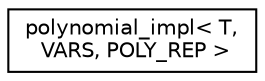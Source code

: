 digraph G
{
  edge [fontname="Helvetica",fontsize="10",labelfontname="Helvetica",labelfontsize="10"];
  node [fontname="Helvetica",fontsize="10",shape=record];
  rankdir="LR";
  Node1 [label="polynomial_impl\< T,\l VARS, POLY_REP \>",height=0.2,width=0.4,color="black", fillcolor="white", style="filled",URL="$structpolynomial__impl.html"];
}
